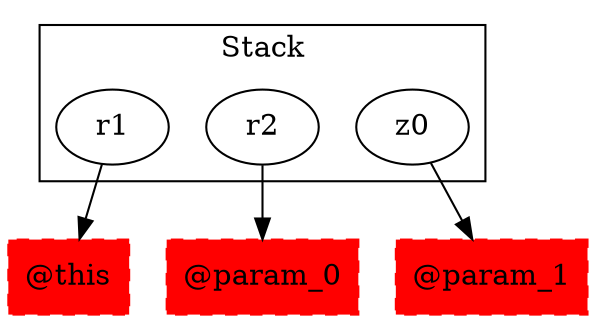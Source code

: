 digraph sample {
  rankDir="LR";
  subgraph cluster_0 {
    label="Stack"
    "r1"; "r2"; "z0"; 
  }
  "r1" -> { "@this"[shape=box]};
  "r2" -> { "@param_0"[shape=box]};
  "z0" -> { "@param_1"[shape=box]};
  "@this"[shape=box, style="filled,dashed"];
  "@param_0"[shape=box, style="filled,dashed"];
  "@param_1"[shape=box, style="filled,dashed"];
  "@this"[color="red"];
  "@param_0"[color="red"];
  "@param_1"[color="red"];
}
